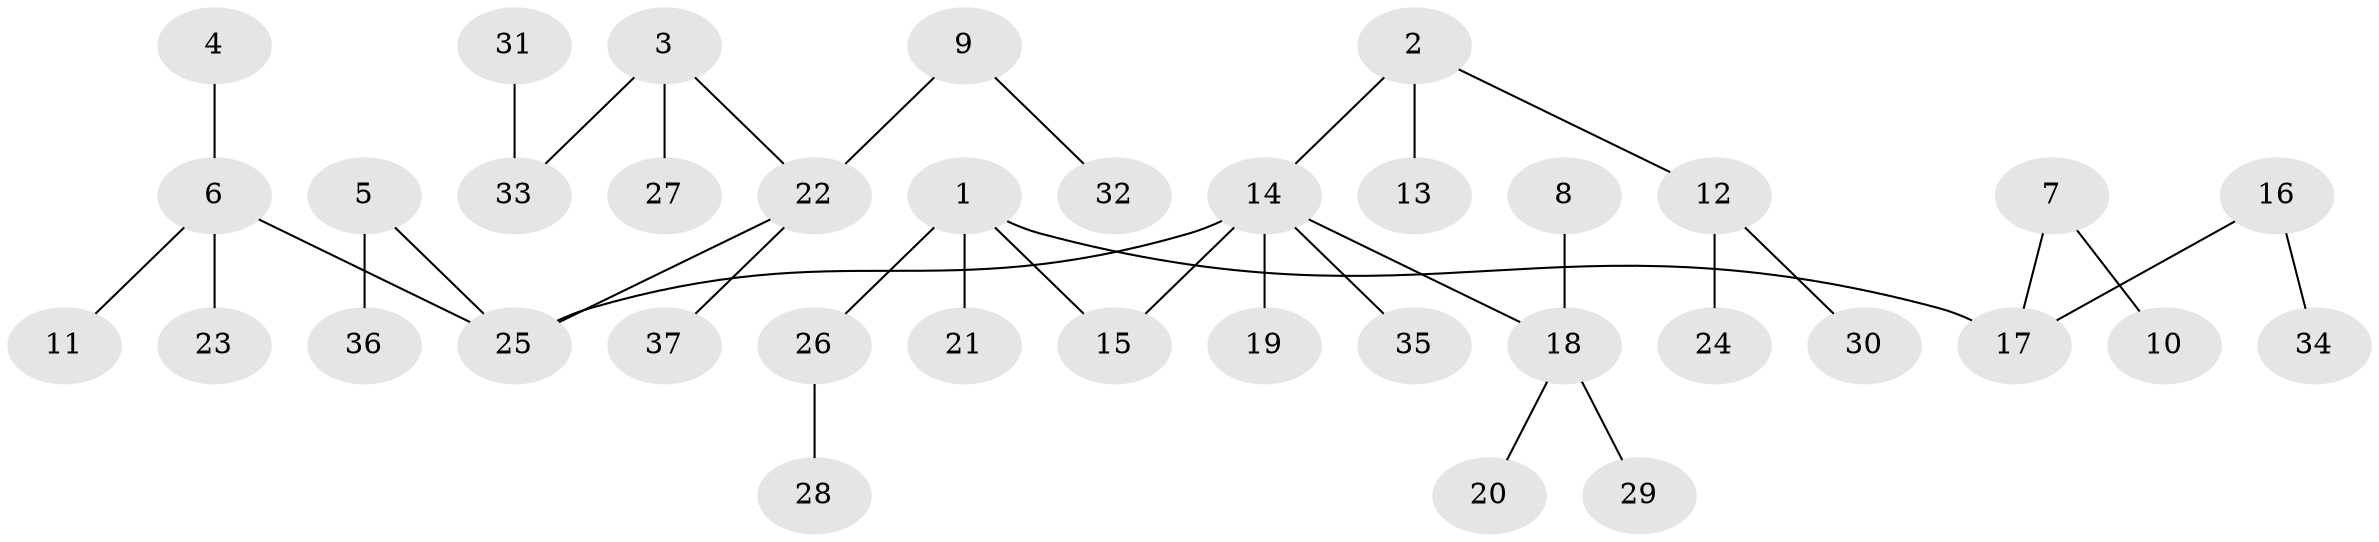 // original degree distribution, {7: 0.016666666666666666, 5: 0.06666666666666667, 3: 0.1, 4: 0.03333333333333333, 2: 0.3, 1: 0.48333333333333334}
// Generated by graph-tools (version 1.1) at 2025/37/03/04/25 23:37:19]
// undirected, 37 vertices, 36 edges
graph export_dot {
  node [color=gray90,style=filled];
  1;
  2;
  3;
  4;
  5;
  6;
  7;
  8;
  9;
  10;
  11;
  12;
  13;
  14;
  15;
  16;
  17;
  18;
  19;
  20;
  21;
  22;
  23;
  24;
  25;
  26;
  27;
  28;
  29;
  30;
  31;
  32;
  33;
  34;
  35;
  36;
  37;
  1 -- 15 [weight=1.0];
  1 -- 17 [weight=1.0];
  1 -- 21 [weight=1.0];
  1 -- 26 [weight=1.0];
  2 -- 12 [weight=1.0];
  2 -- 13 [weight=1.0];
  2 -- 14 [weight=1.0];
  3 -- 22 [weight=1.0];
  3 -- 27 [weight=1.0];
  3 -- 33 [weight=1.0];
  4 -- 6 [weight=1.0];
  5 -- 25 [weight=1.0];
  5 -- 36 [weight=1.0];
  6 -- 11 [weight=1.0];
  6 -- 23 [weight=1.0];
  6 -- 25 [weight=1.0];
  7 -- 10 [weight=1.0];
  7 -- 17 [weight=1.0];
  8 -- 18 [weight=1.0];
  9 -- 22 [weight=1.0];
  9 -- 32 [weight=1.0];
  12 -- 24 [weight=1.0];
  12 -- 30 [weight=1.0];
  14 -- 15 [weight=1.0];
  14 -- 18 [weight=1.0];
  14 -- 19 [weight=1.0];
  14 -- 25 [weight=1.0];
  14 -- 35 [weight=1.0];
  16 -- 17 [weight=1.0];
  16 -- 34 [weight=1.0];
  18 -- 20 [weight=1.0];
  18 -- 29 [weight=1.0];
  22 -- 25 [weight=1.0];
  22 -- 37 [weight=1.0];
  26 -- 28 [weight=1.0];
  31 -- 33 [weight=1.0];
}
